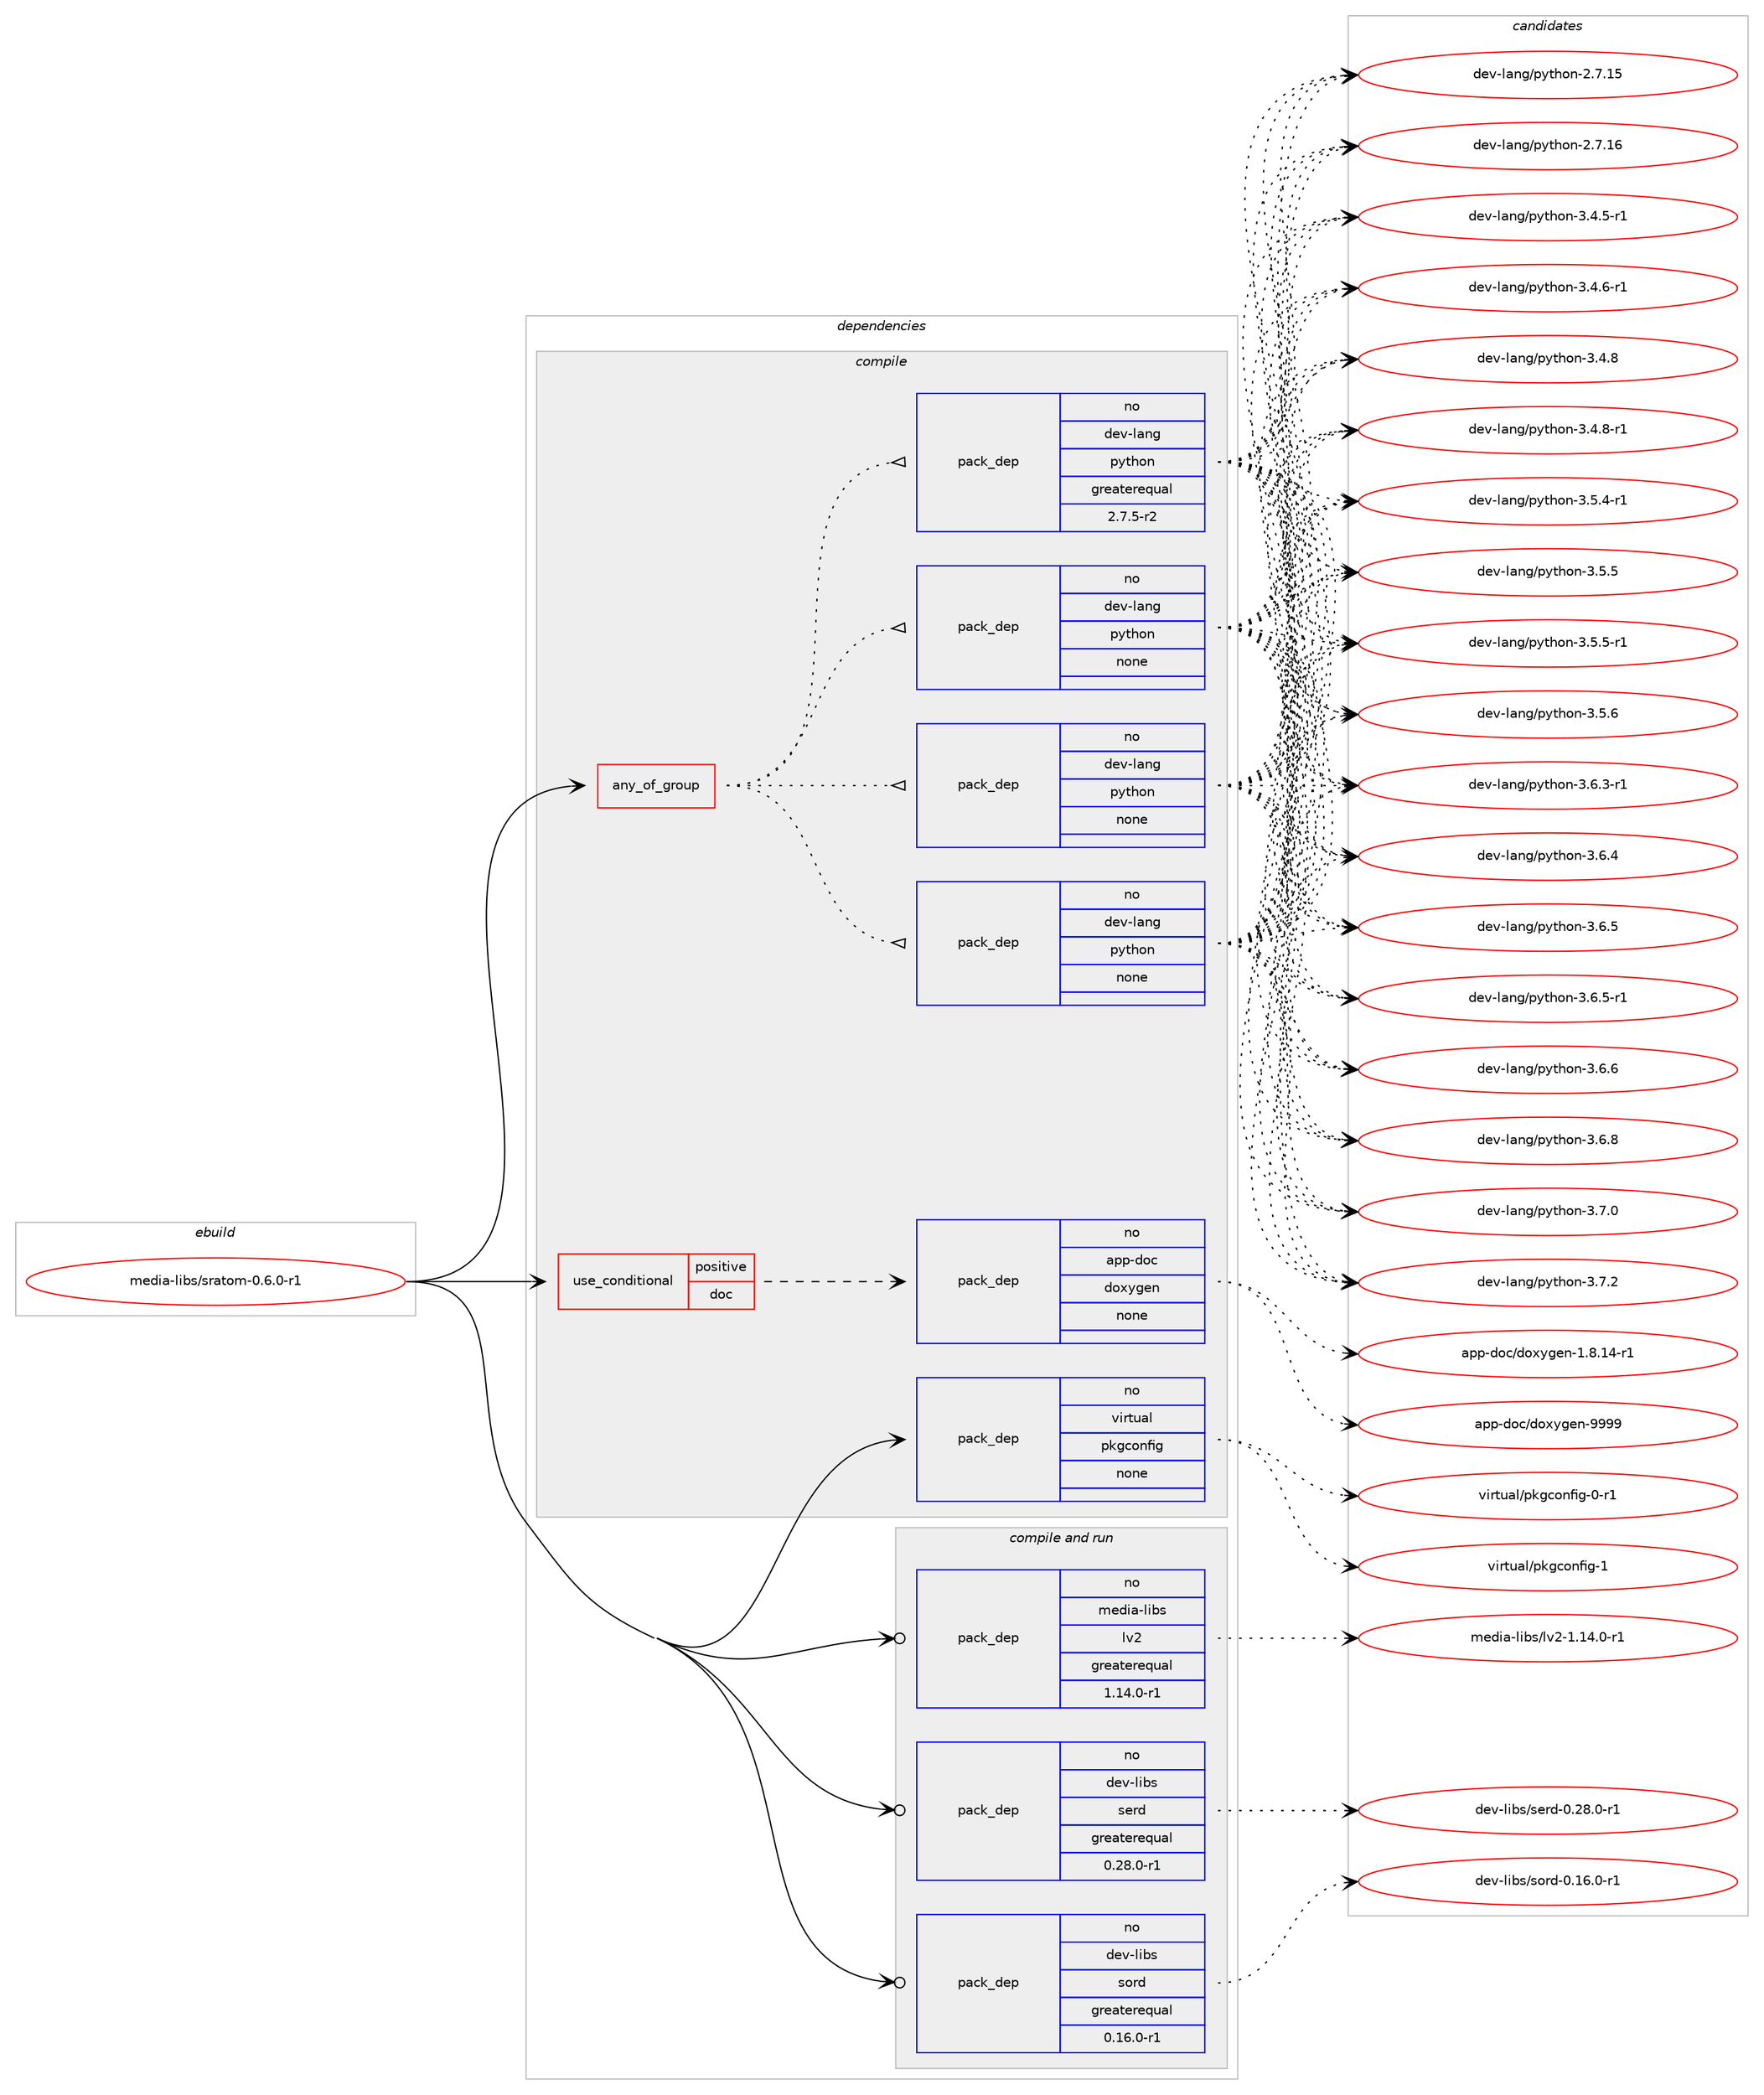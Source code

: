 digraph prolog {

# *************
# Graph options
# *************

newrank=true;
concentrate=true;
compound=true;
graph [rankdir=LR,fontname=Helvetica,fontsize=10,ranksep=1.5];#, ranksep=2.5, nodesep=0.2];
edge  [arrowhead=vee];
node  [fontname=Helvetica,fontsize=10];

# **********
# The ebuild
# **********

subgraph cluster_leftcol {
color=gray;
rank=same;
label=<<i>ebuild</i>>;
id [label="media-libs/sratom-0.6.0-r1", color=red, width=4, href="../media-libs/sratom-0.6.0-r1.svg"];
}

# ****************
# The dependencies
# ****************

subgraph cluster_midcol {
color=gray;
label=<<i>dependencies</i>>;
subgraph cluster_compile {
fillcolor="#eeeeee";
style=filled;
label=<<i>compile</i>>;
subgraph any25330 {
dependency1618409 [label=<<TABLE BORDER="0" CELLBORDER="1" CELLSPACING="0" CELLPADDING="4"><TR><TD CELLPADDING="10">any_of_group</TD></TR></TABLE>>, shape=none, color=red];subgraph pack1156385 {
dependency1618410 [label=<<TABLE BORDER="0" CELLBORDER="1" CELLSPACING="0" CELLPADDING="4" WIDTH="220"><TR><TD ROWSPAN="6" CELLPADDING="30">pack_dep</TD></TR><TR><TD WIDTH="110">no</TD></TR><TR><TD>dev-lang</TD></TR><TR><TD>python</TD></TR><TR><TD>none</TD></TR><TR><TD></TD></TR></TABLE>>, shape=none, color=blue];
}
dependency1618409:e -> dependency1618410:w [weight=20,style="dotted",arrowhead="oinv"];
subgraph pack1156386 {
dependency1618411 [label=<<TABLE BORDER="0" CELLBORDER="1" CELLSPACING="0" CELLPADDING="4" WIDTH="220"><TR><TD ROWSPAN="6" CELLPADDING="30">pack_dep</TD></TR><TR><TD WIDTH="110">no</TD></TR><TR><TD>dev-lang</TD></TR><TR><TD>python</TD></TR><TR><TD>none</TD></TR><TR><TD></TD></TR></TABLE>>, shape=none, color=blue];
}
dependency1618409:e -> dependency1618411:w [weight=20,style="dotted",arrowhead="oinv"];
subgraph pack1156387 {
dependency1618412 [label=<<TABLE BORDER="0" CELLBORDER="1" CELLSPACING="0" CELLPADDING="4" WIDTH="220"><TR><TD ROWSPAN="6" CELLPADDING="30">pack_dep</TD></TR><TR><TD WIDTH="110">no</TD></TR><TR><TD>dev-lang</TD></TR><TR><TD>python</TD></TR><TR><TD>none</TD></TR><TR><TD></TD></TR></TABLE>>, shape=none, color=blue];
}
dependency1618409:e -> dependency1618412:w [weight=20,style="dotted",arrowhead="oinv"];
subgraph pack1156388 {
dependency1618413 [label=<<TABLE BORDER="0" CELLBORDER="1" CELLSPACING="0" CELLPADDING="4" WIDTH="220"><TR><TD ROWSPAN="6" CELLPADDING="30">pack_dep</TD></TR><TR><TD WIDTH="110">no</TD></TR><TR><TD>dev-lang</TD></TR><TR><TD>python</TD></TR><TR><TD>greaterequal</TD></TR><TR><TD>2.7.5-r2</TD></TR></TABLE>>, shape=none, color=blue];
}
dependency1618409:e -> dependency1618413:w [weight=20,style="dotted",arrowhead="oinv"];
}
id:e -> dependency1618409:w [weight=20,style="solid",arrowhead="vee"];
subgraph cond435933 {
dependency1618414 [label=<<TABLE BORDER="0" CELLBORDER="1" CELLSPACING="0" CELLPADDING="4"><TR><TD ROWSPAN="3" CELLPADDING="10">use_conditional</TD></TR><TR><TD>positive</TD></TR><TR><TD>doc</TD></TR></TABLE>>, shape=none, color=red];
subgraph pack1156389 {
dependency1618415 [label=<<TABLE BORDER="0" CELLBORDER="1" CELLSPACING="0" CELLPADDING="4" WIDTH="220"><TR><TD ROWSPAN="6" CELLPADDING="30">pack_dep</TD></TR><TR><TD WIDTH="110">no</TD></TR><TR><TD>app-doc</TD></TR><TR><TD>doxygen</TD></TR><TR><TD>none</TD></TR><TR><TD></TD></TR></TABLE>>, shape=none, color=blue];
}
dependency1618414:e -> dependency1618415:w [weight=20,style="dashed",arrowhead="vee"];
}
id:e -> dependency1618414:w [weight=20,style="solid",arrowhead="vee"];
subgraph pack1156390 {
dependency1618416 [label=<<TABLE BORDER="0" CELLBORDER="1" CELLSPACING="0" CELLPADDING="4" WIDTH="220"><TR><TD ROWSPAN="6" CELLPADDING="30">pack_dep</TD></TR><TR><TD WIDTH="110">no</TD></TR><TR><TD>virtual</TD></TR><TR><TD>pkgconfig</TD></TR><TR><TD>none</TD></TR><TR><TD></TD></TR></TABLE>>, shape=none, color=blue];
}
id:e -> dependency1618416:w [weight=20,style="solid",arrowhead="vee"];
}
subgraph cluster_compileandrun {
fillcolor="#eeeeee";
style=filled;
label=<<i>compile and run</i>>;
subgraph pack1156391 {
dependency1618417 [label=<<TABLE BORDER="0" CELLBORDER="1" CELLSPACING="0" CELLPADDING="4" WIDTH="220"><TR><TD ROWSPAN="6" CELLPADDING="30">pack_dep</TD></TR><TR><TD WIDTH="110">no</TD></TR><TR><TD>dev-libs</TD></TR><TR><TD>serd</TD></TR><TR><TD>greaterequal</TD></TR><TR><TD>0.28.0-r1</TD></TR></TABLE>>, shape=none, color=blue];
}
id:e -> dependency1618417:w [weight=20,style="solid",arrowhead="odotvee"];
subgraph pack1156392 {
dependency1618418 [label=<<TABLE BORDER="0" CELLBORDER="1" CELLSPACING="0" CELLPADDING="4" WIDTH="220"><TR><TD ROWSPAN="6" CELLPADDING="30">pack_dep</TD></TR><TR><TD WIDTH="110">no</TD></TR><TR><TD>dev-libs</TD></TR><TR><TD>sord</TD></TR><TR><TD>greaterequal</TD></TR><TR><TD>0.16.0-r1</TD></TR></TABLE>>, shape=none, color=blue];
}
id:e -> dependency1618418:w [weight=20,style="solid",arrowhead="odotvee"];
subgraph pack1156393 {
dependency1618419 [label=<<TABLE BORDER="0" CELLBORDER="1" CELLSPACING="0" CELLPADDING="4" WIDTH="220"><TR><TD ROWSPAN="6" CELLPADDING="30">pack_dep</TD></TR><TR><TD WIDTH="110">no</TD></TR><TR><TD>media-libs</TD></TR><TR><TD>lv2</TD></TR><TR><TD>greaterequal</TD></TR><TR><TD>1.14.0-r1</TD></TR></TABLE>>, shape=none, color=blue];
}
id:e -> dependency1618419:w [weight=20,style="solid",arrowhead="odotvee"];
}
subgraph cluster_run {
fillcolor="#eeeeee";
style=filled;
label=<<i>run</i>>;
}
}

# **************
# The candidates
# **************

subgraph cluster_choices {
rank=same;
color=gray;
label=<<i>candidates</i>>;

subgraph choice1156385 {
color=black;
nodesep=1;
choice10010111845108971101034711212111610411111045504655464953 [label="dev-lang/python-2.7.15", color=red, width=4,href="../dev-lang/python-2.7.15.svg"];
choice10010111845108971101034711212111610411111045504655464954 [label="dev-lang/python-2.7.16", color=red, width=4,href="../dev-lang/python-2.7.16.svg"];
choice1001011184510897110103471121211161041111104551465246534511449 [label="dev-lang/python-3.4.5-r1", color=red, width=4,href="../dev-lang/python-3.4.5-r1.svg"];
choice1001011184510897110103471121211161041111104551465246544511449 [label="dev-lang/python-3.4.6-r1", color=red, width=4,href="../dev-lang/python-3.4.6-r1.svg"];
choice100101118451089711010347112121116104111110455146524656 [label="dev-lang/python-3.4.8", color=red, width=4,href="../dev-lang/python-3.4.8.svg"];
choice1001011184510897110103471121211161041111104551465246564511449 [label="dev-lang/python-3.4.8-r1", color=red, width=4,href="../dev-lang/python-3.4.8-r1.svg"];
choice1001011184510897110103471121211161041111104551465346524511449 [label="dev-lang/python-3.5.4-r1", color=red, width=4,href="../dev-lang/python-3.5.4-r1.svg"];
choice100101118451089711010347112121116104111110455146534653 [label="dev-lang/python-3.5.5", color=red, width=4,href="../dev-lang/python-3.5.5.svg"];
choice1001011184510897110103471121211161041111104551465346534511449 [label="dev-lang/python-3.5.5-r1", color=red, width=4,href="../dev-lang/python-3.5.5-r1.svg"];
choice100101118451089711010347112121116104111110455146534654 [label="dev-lang/python-3.5.6", color=red, width=4,href="../dev-lang/python-3.5.6.svg"];
choice1001011184510897110103471121211161041111104551465446514511449 [label="dev-lang/python-3.6.3-r1", color=red, width=4,href="../dev-lang/python-3.6.3-r1.svg"];
choice100101118451089711010347112121116104111110455146544652 [label="dev-lang/python-3.6.4", color=red, width=4,href="../dev-lang/python-3.6.4.svg"];
choice100101118451089711010347112121116104111110455146544653 [label="dev-lang/python-3.6.5", color=red, width=4,href="../dev-lang/python-3.6.5.svg"];
choice1001011184510897110103471121211161041111104551465446534511449 [label="dev-lang/python-3.6.5-r1", color=red, width=4,href="../dev-lang/python-3.6.5-r1.svg"];
choice100101118451089711010347112121116104111110455146544654 [label="dev-lang/python-3.6.6", color=red, width=4,href="../dev-lang/python-3.6.6.svg"];
choice100101118451089711010347112121116104111110455146544656 [label="dev-lang/python-3.6.8", color=red, width=4,href="../dev-lang/python-3.6.8.svg"];
choice100101118451089711010347112121116104111110455146554648 [label="dev-lang/python-3.7.0", color=red, width=4,href="../dev-lang/python-3.7.0.svg"];
choice100101118451089711010347112121116104111110455146554650 [label="dev-lang/python-3.7.2", color=red, width=4,href="../dev-lang/python-3.7.2.svg"];
dependency1618410:e -> choice10010111845108971101034711212111610411111045504655464953:w [style=dotted,weight="100"];
dependency1618410:e -> choice10010111845108971101034711212111610411111045504655464954:w [style=dotted,weight="100"];
dependency1618410:e -> choice1001011184510897110103471121211161041111104551465246534511449:w [style=dotted,weight="100"];
dependency1618410:e -> choice1001011184510897110103471121211161041111104551465246544511449:w [style=dotted,weight="100"];
dependency1618410:e -> choice100101118451089711010347112121116104111110455146524656:w [style=dotted,weight="100"];
dependency1618410:e -> choice1001011184510897110103471121211161041111104551465246564511449:w [style=dotted,weight="100"];
dependency1618410:e -> choice1001011184510897110103471121211161041111104551465346524511449:w [style=dotted,weight="100"];
dependency1618410:e -> choice100101118451089711010347112121116104111110455146534653:w [style=dotted,weight="100"];
dependency1618410:e -> choice1001011184510897110103471121211161041111104551465346534511449:w [style=dotted,weight="100"];
dependency1618410:e -> choice100101118451089711010347112121116104111110455146534654:w [style=dotted,weight="100"];
dependency1618410:e -> choice1001011184510897110103471121211161041111104551465446514511449:w [style=dotted,weight="100"];
dependency1618410:e -> choice100101118451089711010347112121116104111110455146544652:w [style=dotted,weight="100"];
dependency1618410:e -> choice100101118451089711010347112121116104111110455146544653:w [style=dotted,weight="100"];
dependency1618410:e -> choice1001011184510897110103471121211161041111104551465446534511449:w [style=dotted,weight="100"];
dependency1618410:e -> choice100101118451089711010347112121116104111110455146544654:w [style=dotted,weight="100"];
dependency1618410:e -> choice100101118451089711010347112121116104111110455146544656:w [style=dotted,weight="100"];
dependency1618410:e -> choice100101118451089711010347112121116104111110455146554648:w [style=dotted,weight="100"];
dependency1618410:e -> choice100101118451089711010347112121116104111110455146554650:w [style=dotted,weight="100"];
}
subgraph choice1156386 {
color=black;
nodesep=1;
choice10010111845108971101034711212111610411111045504655464953 [label="dev-lang/python-2.7.15", color=red, width=4,href="../dev-lang/python-2.7.15.svg"];
choice10010111845108971101034711212111610411111045504655464954 [label="dev-lang/python-2.7.16", color=red, width=4,href="../dev-lang/python-2.7.16.svg"];
choice1001011184510897110103471121211161041111104551465246534511449 [label="dev-lang/python-3.4.5-r1", color=red, width=4,href="../dev-lang/python-3.4.5-r1.svg"];
choice1001011184510897110103471121211161041111104551465246544511449 [label="dev-lang/python-3.4.6-r1", color=red, width=4,href="../dev-lang/python-3.4.6-r1.svg"];
choice100101118451089711010347112121116104111110455146524656 [label="dev-lang/python-3.4.8", color=red, width=4,href="../dev-lang/python-3.4.8.svg"];
choice1001011184510897110103471121211161041111104551465246564511449 [label="dev-lang/python-3.4.8-r1", color=red, width=4,href="../dev-lang/python-3.4.8-r1.svg"];
choice1001011184510897110103471121211161041111104551465346524511449 [label="dev-lang/python-3.5.4-r1", color=red, width=4,href="../dev-lang/python-3.5.4-r1.svg"];
choice100101118451089711010347112121116104111110455146534653 [label="dev-lang/python-3.5.5", color=red, width=4,href="../dev-lang/python-3.5.5.svg"];
choice1001011184510897110103471121211161041111104551465346534511449 [label="dev-lang/python-3.5.5-r1", color=red, width=4,href="../dev-lang/python-3.5.5-r1.svg"];
choice100101118451089711010347112121116104111110455146534654 [label="dev-lang/python-3.5.6", color=red, width=4,href="../dev-lang/python-3.5.6.svg"];
choice1001011184510897110103471121211161041111104551465446514511449 [label="dev-lang/python-3.6.3-r1", color=red, width=4,href="../dev-lang/python-3.6.3-r1.svg"];
choice100101118451089711010347112121116104111110455146544652 [label="dev-lang/python-3.6.4", color=red, width=4,href="../dev-lang/python-3.6.4.svg"];
choice100101118451089711010347112121116104111110455146544653 [label="dev-lang/python-3.6.5", color=red, width=4,href="../dev-lang/python-3.6.5.svg"];
choice1001011184510897110103471121211161041111104551465446534511449 [label="dev-lang/python-3.6.5-r1", color=red, width=4,href="../dev-lang/python-3.6.5-r1.svg"];
choice100101118451089711010347112121116104111110455146544654 [label="dev-lang/python-3.6.6", color=red, width=4,href="../dev-lang/python-3.6.6.svg"];
choice100101118451089711010347112121116104111110455146544656 [label="dev-lang/python-3.6.8", color=red, width=4,href="../dev-lang/python-3.6.8.svg"];
choice100101118451089711010347112121116104111110455146554648 [label="dev-lang/python-3.7.0", color=red, width=4,href="../dev-lang/python-3.7.0.svg"];
choice100101118451089711010347112121116104111110455146554650 [label="dev-lang/python-3.7.2", color=red, width=4,href="../dev-lang/python-3.7.2.svg"];
dependency1618411:e -> choice10010111845108971101034711212111610411111045504655464953:w [style=dotted,weight="100"];
dependency1618411:e -> choice10010111845108971101034711212111610411111045504655464954:w [style=dotted,weight="100"];
dependency1618411:e -> choice1001011184510897110103471121211161041111104551465246534511449:w [style=dotted,weight="100"];
dependency1618411:e -> choice1001011184510897110103471121211161041111104551465246544511449:w [style=dotted,weight="100"];
dependency1618411:e -> choice100101118451089711010347112121116104111110455146524656:w [style=dotted,weight="100"];
dependency1618411:e -> choice1001011184510897110103471121211161041111104551465246564511449:w [style=dotted,weight="100"];
dependency1618411:e -> choice1001011184510897110103471121211161041111104551465346524511449:w [style=dotted,weight="100"];
dependency1618411:e -> choice100101118451089711010347112121116104111110455146534653:w [style=dotted,weight="100"];
dependency1618411:e -> choice1001011184510897110103471121211161041111104551465346534511449:w [style=dotted,weight="100"];
dependency1618411:e -> choice100101118451089711010347112121116104111110455146534654:w [style=dotted,weight="100"];
dependency1618411:e -> choice1001011184510897110103471121211161041111104551465446514511449:w [style=dotted,weight="100"];
dependency1618411:e -> choice100101118451089711010347112121116104111110455146544652:w [style=dotted,weight="100"];
dependency1618411:e -> choice100101118451089711010347112121116104111110455146544653:w [style=dotted,weight="100"];
dependency1618411:e -> choice1001011184510897110103471121211161041111104551465446534511449:w [style=dotted,weight="100"];
dependency1618411:e -> choice100101118451089711010347112121116104111110455146544654:w [style=dotted,weight="100"];
dependency1618411:e -> choice100101118451089711010347112121116104111110455146544656:w [style=dotted,weight="100"];
dependency1618411:e -> choice100101118451089711010347112121116104111110455146554648:w [style=dotted,weight="100"];
dependency1618411:e -> choice100101118451089711010347112121116104111110455146554650:w [style=dotted,weight="100"];
}
subgraph choice1156387 {
color=black;
nodesep=1;
choice10010111845108971101034711212111610411111045504655464953 [label="dev-lang/python-2.7.15", color=red, width=4,href="../dev-lang/python-2.7.15.svg"];
choice10010111845108971101034711212111610411111045504655464954 [label="dev-lang/python-2.7.16", color=red, width=4,href="../dev-lang/python-2.7.16.svg"];
choice1001011184510897110103471121211161041111104551465246534511449 [label="dev-lang/python-3.4.5-r1", color=red, width=4,href="../dev-lang/python-3.4.5-r1.svg"];
choice1001011184510897110103471121211161041111104551465246544511449 [label="dev-lang/python-3.4.6-r1", color=red, width=4,href="../dev-lang/python-3.4.6-r1.svg"];
choice100101118451089711010347112121116104111110455146524656 [label="dev-lang/python-3.4.8", color=red, width=4,href="../dev-lang/python-3.4.8.svg"];
choice1001011184510897110103471121211161041111104551465246564511449 [label="dev-lang/python-3.4.8-r1", color=red, width=4,href="../dev-lang/python-3.4.8-r1.svg"];
choice1001011184510897110103471121211161041111104551465346524511449 [label="dev-lang/python-3.5.4-r1", color=red, width=4,href="../dev-lang/python-3.5.4-r1.svg"];
choice100101118451089711010347112121116104111110455146534653 [label="dev-lang/python-3.5.5", color=red, width=4,href="../dev-lang/python-3.5.5.svg"];
choice1001011184510897110103471121211161041111104551465346534511449 [label="dev-lang/python-3.5.5-r1", color=red, width=4,href="../dev-lang/python-3.5.5-r1.svg"];
choice100101118451089711010347112121116104111110455146534654 [label="dev-lang/python-3.5.6", color=red, width=4,href="../dev-lang/python-3.5.6.svg"];
choice1001011184510897110103471121211161041111104551465446514511449 [label="dev-lang/python-3.6.3-r1", color=red, width=4,href="../dev-lang/python-3.6.3-r1.svg"];
choice100101118451089711010347112121116104111110455146544652 [label="dev-lang/python-3.6.4", color=red, width=4,href="../dev-lang/python-3.6.4.svg"];
choice100101118451089711010347112121116104111110455146544653 [label="dev-lang/python-3.6.5", color=red, width=4,href="../dev-lang/python-3.6.5.svg"];
choice1001011184510897110103471121211161041111104551465446534511449 [label="dev-lang/python-3.6.5-r1", color=red, width=4,href="../dev-lang/python-3.6.5-r1.svg"];
choice100101118451089711010347112121116104111110455146544654 [label="dev-lang/python-3.6.6", color=red, width=4,href="../dev-lang/python-3.6.6.svg"];
choice100101118451089711010347112121116104111110455146544656 [label="dev-lang/python-3.6.8", color=red, width=4,href="../dev-lang/python-3.6.8.svg"];
choice100101118451089711010347112121116104111110455146554648 [label="dev-lang/python-3.7.0", color=red, width=4,href="../dev-lang/python-3.7.0.svg"];
choice100101118451089711010347112121116104111110455146554650 [label="dev-lang/python-3.7.2", color=red, width=4,href="../dev-lang/python-3.7.2.svg"];
dependency1618412:e -> choice10010111845108971101034711212111610411111045504655464953:w [style=dotted,weight="100"];
dependency1618412:e -> choice10010111845108971101034711212111610411111045504655464954:w [style=dotted,weight="100"];
dependency1618412:e -> choice1001011184510897110103471121211161041111104551465246534511449:w [style=dotted,weight="100"];
dependency1618412:e -> choice1001011184510897110103471121211161041111104551465246544511449:w [style=dotted,weight="100"];
dependency1618412:e -> choice100101118451089711010347112121116104111110455146524656:w [style=dotted,weight="100"];
dependency1618412:e -> choice1001011184510897110103471121211161041111104551465246564511449:w [style=dotted,weight="100"];
dependency1618412:e -> choice1001011184510897110103471121211161041111104551465346524511449:w [style=dotted,weight="100"];
dependency1618412:e -> choice100101118451089711010347112121116104111110455146534653:w [style=dotted,weight="100"];
dependency1618412:e -> choice1001011184510897110103471121211161041111104551465346534511449:w [style=dotted,weight="100"];
dependency1618412:e -> choice100101118451089711010347112121116104111110455146534654:w [style=dotted,weight="100"];
dependency1618412:e -> choice1001011184510897110103471121211161041111104551465446514511449:w [style=dotted,weight="100"];
dependency1618412:e -> choice100101118451089711010347112121116104111110455146544652:w [style=dotted,weight="100"];
dependency1618412:e -> choice100101118451089711010347112121116104111110455146544653:w [style=dotted,weight="100"];
dependency1618412:e -> choice1001011184510897110103471121211161041111104551465446534511449:w [style=dotted,weight="100"];
dependency1618412:e -> choice100101118451089711010347112121116104111110455146544654:w [style=dotted,weight="100"];
dependency1618412:e -> choice100101118451089711010347112121116104111110455146544656:w [style=dotted,weight="100"];
dependency1618412:e -> choice100101118451089711010347112121116104111110455146554648:w [style=dotted,weight="100"];
dependency1618412:e -> choice100101118451089711010347112121116104111110455146554650:w [style=dotted,weight="100"];
}
subgraph choice1156388 {
color=black;
nodesep=1;
choice10010111845108971101034711212111610411111045504655464953 [label="dev-lang/python-2.7.15", color=red, width=4,href="../dev-lang/python-2.7.15.svg"];
choice10010111845108971101034711212111610411111045504655464954 [label="dev-lang/python-2.7.16", color=red, width=4,href="../dev-lang/python-2.7.16.svg"];
choice1001011184510897110103471121211161041111104551465246534511449 [label="dev-lang/python-3.4.5-r1", color=red, width=4,href="../dev-lang/python-3.4.5-r1.svg"];
choice1001011184510897110103471121211161041111104551465246544511449 [label="dev-lang/python-3.4.6-r1", color=red, width=4,href="../dev-lang/python-3.4.6-r1.svg"];
choice100101118451089711010347112121116104111110455146524656 [label="dev-lang/python-3.4.8", color=red, width=4,href="../dev-lang/python-3.4.8.svg"];
choice1001011184510897110103471121211161041111104551465246564511449 [label="dev-lang/python-3.4.8-r1", color=red, width=4,href="../dev-lang/python-3.4.8-r1.svg"];
choice1001011184510897110103471121211161041111104551465346524511449 [label="dev-lang/python-3.5.4-r1", color=red, width=4,href="../dev-lang/python-3.5.4-r1.svg"];
choice100101118451089711010347112121116104111110455146534653 [label="dev-lang/python-3.5.5", color=red, width=4,href="../dev-lang/python-3.5.5.svg"];
choice1001011184510897110103471121211161041111104551465346534511449 [label="dev-lang/python-3.5.5-r1", color=red, width=4,href="../dev-lang/python-3.5.5-r1.svg"];
choice100101118451089711010347112121116104111110455146534654 [label="dev-lang/python-3.5.6", color=red, width=4,href="../dev-lang/python-3.5.6.svg"];
choice1001011184510897110103471121211161041111104551465446514511449 [label="dev-lang/python-3.6.3-r1", color=red, width=4,href="../dev-lang/python-3.6.3-r1.svg"];
choice100101118451089711010347112121116104111110455146544652 [label="dev-lang/python-3.6.4", color=red, width=4,href="../dev-lang/python-3.6.4.svg"];
choice100101118451089711010347112121116104111110455146544653 [label="dev-lang/python-3.6.5", color=red, width=4,href="../dev-lang/python-3.6.5.svg"];
choice1001011184510897110103471121211161041111104551465446534511449 [label="dev-lang/python-3.6.5-r1", color=red, width=4,href="../dev-lang/python-3.6.5-r1.svg"];
choice100101118451089711010347112121116104111110455146544654 [label="dev-lang/python-3.6.6", color=red, width=4,href="../dev-lang/python-3.6.6.svg"];
choice100101118451089711010347112121116104111110455146544656 [label="dev-lang/python-3.6.8", color=red, width=4,href="../dev-lang/python-3.6.8.svg"];
choice100101118451089711010347112121116104111110455146554648 [label="dev-lang/python-3.7.0", color=red, width=4,href="../dev-lang/python-3.7.0.svg"];
choice100101118451089711010347112121116104111110455146554650 [label="dev-lang/python-3.7.2", color=red, width=4,href="../dev-lang/python-3.7.2.svg"];
dependency1618413:e -> choice10010111845108971101034711212111610411111045504655464953:w [style=dotted,weight="100"];
dependency1618413:e -> choice10010111845108971101034711212111610411111045504655464954:w [style=dotted,weight="100"];
dependency1618413:e -> choice1001011184510897110103471121211161041111104551465246534511449:w [style=dotted,weight="100"];
dependency1618413:e -> choice1001011184510897110103471121211161041111104551465246544511449:w [style=dotted,weight="100"];
dependency1618413:e -> choice100101118451089711010347112121116104111110455146524656:w [style=dotted,weight="100"];
dependency1618413:e -> choice1001011184510897110103471121211161041111104551465246564511449:w [style=dotted,weight="100"];
dependency1618413:e -> choice1001011184510897110103471121211161041111104551465346524511449:w [style=dotted,weight="100"];
dependency1618413:e -> choice100101118451089711010347112121116104111110455146534653:w [style=dotted,weight="100"];
dependency1618413:e -> choice1001011184510897110103471121211161041111104551465346534511449:w [style=dotted,weight="100"];
dependency1618413:e -> choice100101118451089711010347112121116104111110455146534654:w [style=dotted,weight="100"];
dependency1618413:e -> choice1001011184510897110103471121211161041111104551465446514511449:w [style=dotted,weight="100"];
dependency1618413:e -> choice100101118451089711010347112121116104111110455146544652:w [style=dotted,weight="100"];
dependency1618413:e -> choice100101118451089711010347112121116104111110455146544653:w [style=dotted,weight="100"];
dependency1618413:e -> choice1001011184510897110103471121211161041111104551465446534511449:w [style=dotted,weight="100"];
dependency1618413:e -> choice100101118451089711010347112121116104111110455146544654:w [style=dotted,weight="100"];
dependency1618413:e -> choice100101118451089711010347112121116104111110455146544656:w [style=dotted,weight="100"];
dependency1618413:e -> choice100101118451089711010347112121116104111110455146554648:w [style=dotted,weight="100"];
dependency1618413:e -> choice100101118451089711010347112121116104111110455146554650:w [style=dotted,weight="100"];
}
subgraph choice1156389 {
color=black;
nodesep=1;
choice97112112451001119947100111120121103101110454946564649524511449 [label="app-doc/doxygen-1.8.14-r1", color=red, width=4,href="../app-doc/doxygen-1.8.14-r1.svg"];
choice971121124510011199471001111201211031011104557575757 [label="app-doc/doxygen-9999", color=red, width=4,href="../app-doc/doxygen-9999.svg"];
dependency1618415:e -> choice97112112451001119947100111120121103101110454946564649524511449:w [style=dotted,weight="100"];
dependency1618415:e -> choice971121124510011199471001111201211031011104557575757:w [style=dotted,weight="100"];
}
subgraph choice1156390 {
color=black;
nodesep=1;
choice11810511411611797108471121071039911111010210510345484511449 [label="virtual/pkgconfig-0-r1", color=red, width=4,href="../virtual/pkgconfig-0-r1.svg"];
choice1181051141161179710847112107103991111101021051034549 [label="virtual/pkgconfig-1", color=red, width=4,href="../virtual/pkgconfig-1.svg"];
dependency1618416:e -> choice11810511411611797108471121071039911111010210510345484511449:w [style=dotted,weight="100"];
dependency1618416:e -> choice1181051141161179710847112107103991111101021051034549:w [style=dotted,weight="100"];
}
subgraph choice1156391 {
color=black;
nodesep=1;
choice100101118451081059811547115101114100454846505646484511449 [label="dev-libs/serd-0.28.0-r1", color=red, width=4,href="../dev-libs/serd-0.28.0-r1.svg"];
dependency1618417:e -> choice100101118451081059811547115101114100454846505646484511449:w [style=dotted,weight="100"];
}
subgraph choice1156392 {
color=black;
nodesep=1;
choice100101118451081059811547115111114100454846495446484511449 [label="dev-libs/sord-0.16.0-r1", color=red, width=4,href="../dev-libs/sord-0.16.0-r1.svg"];
dependency1618418:e -> choice100101118451081059811547115111114100454846495446484511449:w [style=dotted,weight="100"];
}
subgraph choice1156393 {
color=black;
nodesep=1;
choice1091011001059745108105981154710811850454946495246484511449 [label="media-libs/lv2-1.14.0-r1", color=red, width=4,href="../media-libs/lv2-1.14.0-r1.svg"];
dependency1618419:e -> choice1091011001059745108105981154710811850454946495246484511449:w [style=dotted,weight="100"];
}
}

}
